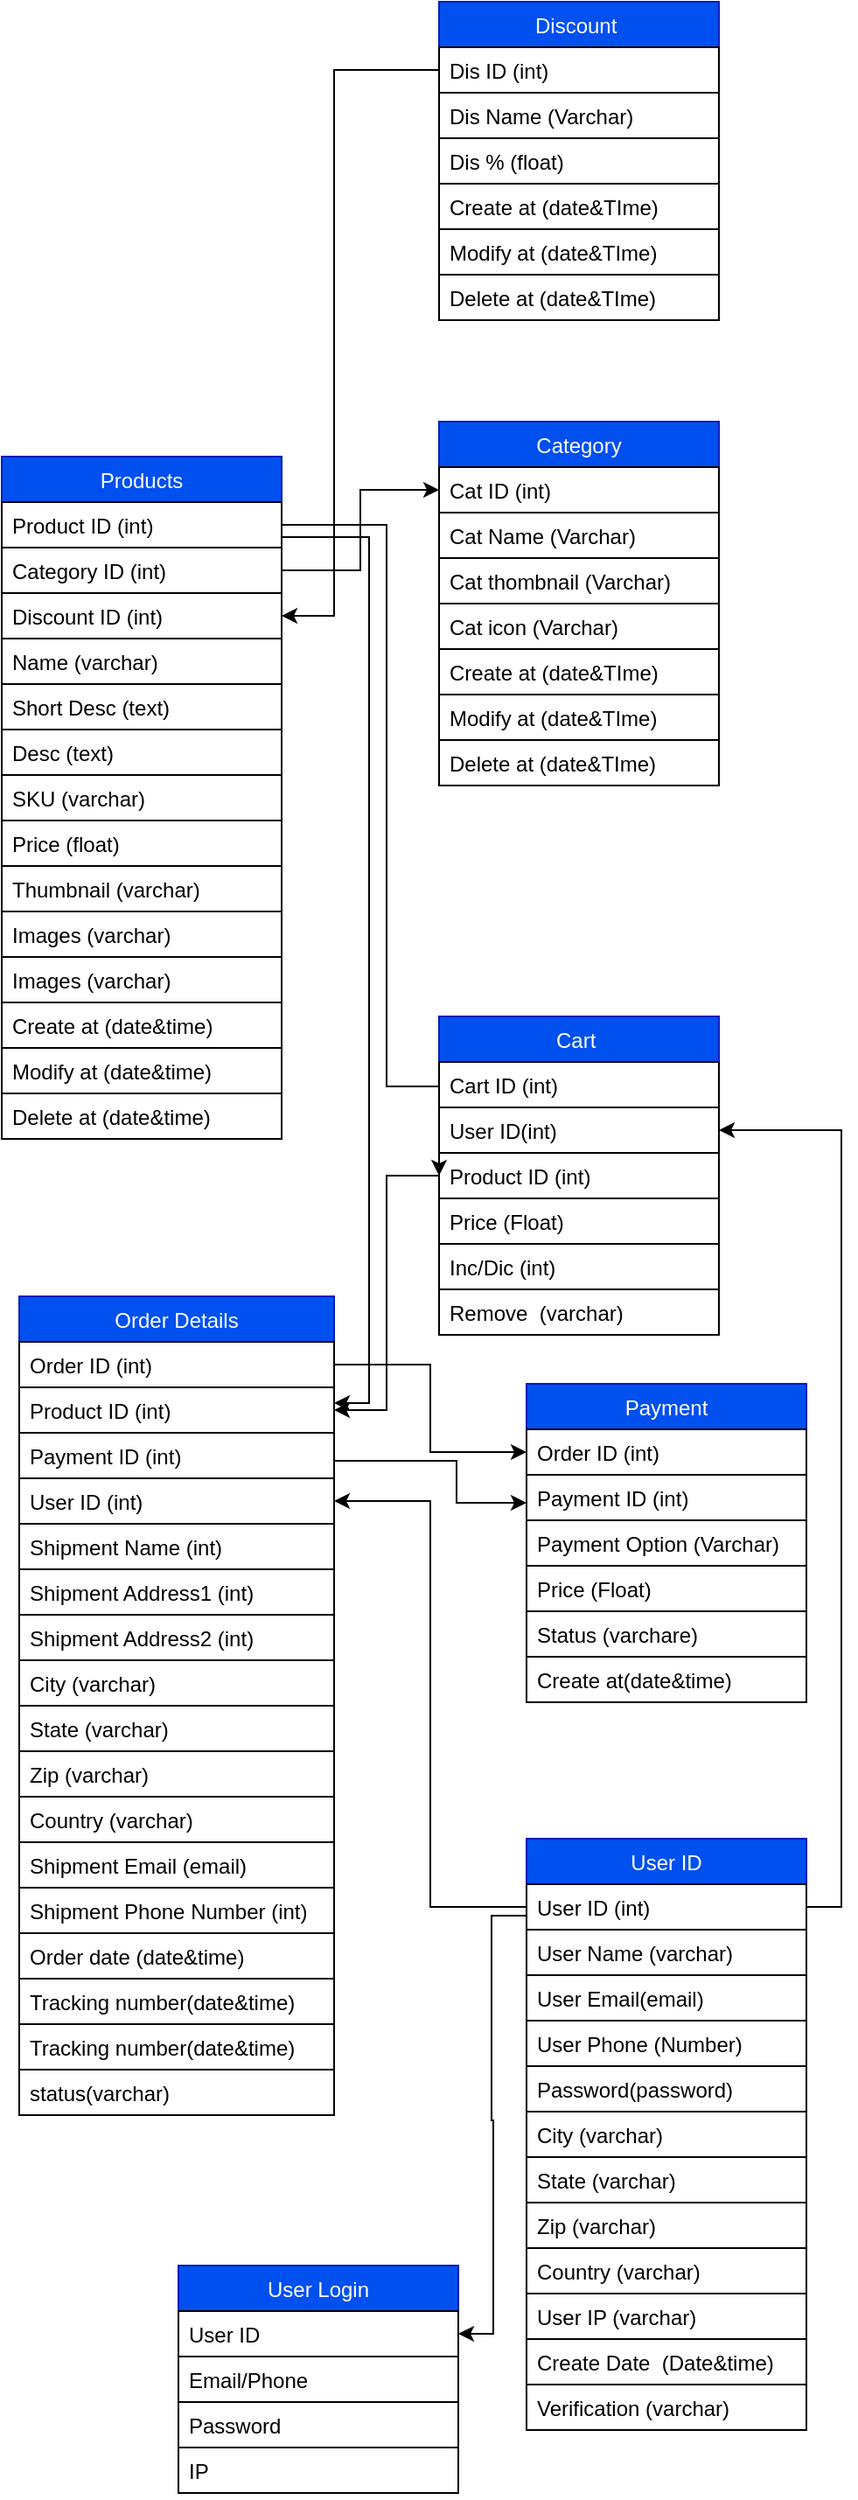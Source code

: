 <mxfile version="16.5.5" type="github">
  <diagram id="C5RBs43oDa-KdzZeNtuy" name="Page-1">
    <mxGraphModel dx="782" dy="649" grid="1" gridSize="10" guides="1" tooltips="1" connect="1" arrows="1" fold="1" page="1" pageScale="1" pageWidth="827" pageHeight="1169" math="0" shadow="0">
      <root>
        <mxCell id="WIyWlLk6GJQsqaUBKTNV-0" />
        <mxCell id="WIyWlLk6GJQsqaUBKTNV-1" parent="WIyWlLk6GJQsqaUBKTNV-0" />
        <mxCell id="zkfFHV4jXpPFQw0GAbJ--6" value="Products" style="swimlane;fontStyle=0;align=center;verticalAlign=top;childLayout=stackLayout;horizontal=1;startSize=26;horizontalStack=0;resizeParent=1;resizeLast=0;collapsible=1;marginBottom=0;rounded=0;shadow=0;strokeWidth=1;fillColor=#0050ef;strokeColor=#001DBC;fontColor=#ffffff;" parent="WIyWlLk6GJQsqaUBKTNV-1" vertex="1">
          <mxGeometry x="179" y="566" width="160" height="390" as="geometry">
            <mxRectangle x="130" y="380" width="160" height="26" as="alternateBounds" />
          </mxGeometry>
        </mxCell>
        <mxCell id="zkfFHV4jXpPFQw0GAbJ--7" value="Product ID (int) " style="text;align=left;verticalAlign=top;spacingLeft=4;spacingRight=4;overflow=hidden;rotatable=0;points=[[0,0.5],[1,0.5]];portConstraint=eastwest;strokeColor=default;" parent="zkfFHV4jXpPFQw0GAbJ--6" vertex="1">
          <mxGeometry y="26" width="160" height="26" as="geometry" />
        </mxCell>
        <mxCell id="e_UB0RFM0t49xpZZ-ceF-1" value="Category ID (int) " style="text;align=left;verticalAlign=top;spacingLeft=4;spacingRight=4;overflow=hidden;rotatable=0;points=[[0,0.5],[1,0.5]];portConstraint=eastwest;strokeColor=default;" vertex="1" parent="zkfFHV4jXpPFQw0GAbJ--6">
          <mxGeometry y="52" width="160" height="26" as="geometry" />
        </mxCell>
        <mxCell id="e_UB0RFM0t49xpZZ-ceF-4" value="Discount ID (int) " style="text;align=left;verticalAlign=top;spacingLeft=4;spacingRight=4;overflow=hidden;rotatable=0;points=[[0,0.5],[1,0.5]];portConstraint=eastwest;strokeColor=default;" vertex="1" parent="zkfFHV4jXpPFQw0GAbJ--6">
          <mxGeometry y="78" width="160" height="26" as="geometry" />
        </mxCell>
        <mxCell id="zkfFHV4jXpPFQw0GAbJ--8" value="Name (varchar) " style="text;align=left;verticalAlign=top;spacingLeft=4;spacingRight=4;overflow=hidden;rotatable=0;points=[[0,0.5],[1,0.5]];portConstraint=eastwest;rounded=0;shadow=0;html=0;strokeColor=default;" parent="zkfFHV4jXpPFQw0GAbJ--6" vertex="1">
          <mxGeometry y="104" width="160" height="26" as="geometry" />
        </mxCell>
        <mxCell id="zkfFHV4jXpPFQw0GAbJ--11" value="Short Desc (text)" style="text;align=left;verticalAlign=top;spacingLeft=4;spacingRight=4;overflow=hidden;rotatable=0;points=[[0,0.5],[1,0.5]];portConstraint=eastwest;strokeColor=default;" parent="zkfFHV4jXpPFQw0GAbJ--6" vertex="1">
          <mxGeometry y="130" width="160" height="26" as="geometry" />
        </mxCell>
        <mxCell id="e_UB0RFM0t49xpZZ-ceF-7" value="Desc (text)" style="text;align=left;verticalAlign=top;spacingLeft=4;spacingRight=4;overflow=hidden;rotatable=0;points=[[0,0.5],[1,0.5]];portConstraint=eastwest;strokeColor=default;" vertex="1" parent="zkfFHV4jXpPFQw0GAbJ--6">
          <mxGeometry y="156" width="160" height="26" as="geometry" />
        </mxCell>
        <mxCell id="e_UB0RFM0t49xpZZ-ceF-3" value="SKU (varchar)" style="text;align=left;verticalAlign=top;spacingLeft=4;spacingRight=4;overflow=hidden;rotatable=0;points=[[0,0.5],[1,0.5]];portConstraint=eastwest;strokeColor=default;" vertex="1" parent="zkfFHV4jXpPFQw0GAbJ--6">
          <mxGeometry y="182" width="160" height="26" as="geometry" />
        </mxCell>
        <mxCell id="e_UB0RFM0t49xpZZ-ceF-5" value="Price (float)" style="text;align=left;verticalAlign=top;spacingLeft=4;spacingRight=4;overflow=hidden;rotatable=0;points=[[0,0.5],[1,0.5]];portConstraint=eastwest;strokeColor=default;" vertex="1" parent="zkfFHV4jXpPFQw0GAbJ--6">
          <mxGeometry y="208" width="160" height="26" as="geometry" />
        </mxCell>
        <mxCell id="e_UB0RFM0t49xpZZ-ceF-6" value="Thumbnail (varchar)" style="text;align=left;verticalAlign=top;spacingLeft=4;spacingRight=4;overflow=hidden;rotatable=0;points=[[0,0.5],[1,0.5]];portConstraint=eastwest;strokeColor=default;" vertex="1" parent="zkfFHV4jXpPFQw0GAbJ--6">
          <mxGeometry y="234" width="160" height="26" as="geometry" />
        </mxCell>
        <mxCell id="e_UB0RFM0t49xpZZ-ceF-8" value="Images (varchar)" style="text;align=left;verticalAlign=top;spacingLeft=4;spacingRight=4;overflow=hidden;rotatable=0;points=[[0,0.5],[1,0.5]];portConstraint=eastwest;strokeColor=default;" vertex="1" parent="zkfFHV4jXpPFQw0GAbJ--6">
          <mxGeometry y="260" width="160" height="26" as="geometry" />
        </mxCell>
        <mxCell id="e_UB0RFM0t49xpZZ-ceF-9" value="Images (varchar)" style="text;align=left;verticalAlign=top;spacingLeft=4;spacingRight=4;overflow=hidden;rotatable=0;points=[[0,0.5],[1,0.5]];portConstraint=eastwest;strokeColor=default;" vertex="1" parent="zkfFHV4jXpPFQw0GAbJ--6">
          <mxGeometry y="286" width="160" height="26" as="geometry" />
        </mxCell>
        <mxCell id="e_UB0RFM0t49xpZZ-ceF-10" value="Create at (date&amp;time)" style="text;align=left;verticalAlign=top;spacingLeft=4;spacingRight=4;overflow=hidden;rotatable=0;points=[[0,0.5],[1,0.5]];portConstraint=eastwest;strokeColor=default;fillColor=none;gradientColor=none;" vertex="1" parent="zkfFHV4jXpPFQw0GAbJ--6">
          <mxGeometry y="312" width="160" height="26" as="geometry" />
        </mxCell>
        <mxCell id="e_UB0RFM0t49xpZZ-ceF-11" value="Modify at (date&amp;time)" style="text;align=left;verticalAlign=top;spacingLeft=4;spacingRight=4;overflow=hidden;rotatable=0;points=[[0,0.5],[1,0.5]];portConstraint=eastwest;strokeColor=default;fillColor=none;gradientColor=none;" vertex="1" parent="zkfFHV4jXpPFQw0GAbJ--6">
          <mxGeometry y="338" width="160" height="26" as="geometry" />
        </mxCell>
        <mxCell id="e_UB0RFM0t49xpZZ-ceF-12" value="Delete at (date&amp;time)" style="text;align=left;verticalAlign=top;spacingLeft=4;spacingRight=4;overflow=hidden;rotatable=0;points=[[0,0.5],[1,0.5]];portConstraint=eastwest;strokeColor=default;fillColor=none;gradientColor=none;" vertex="1" parent="zkfFHV4jXpPFQw0GAbJ--6">
          <mxGeometry y="364" width="160" height="26" as="geometry" />
        </mxCell>
        <mxCell id="zkfFHV4jXpPFQw0GAbJ--13" value="Category" style="swimlane;fontStyle=0;align=center;verticalAlign=top;childLayout=stackLayout;horizontal=1;startSize=26;horizontalStack=0;resizeParent=1;resizeLast=0;collapsible=1;marginBottom=0;rounded=0;shadow=0;strokeWidth=1;fillColor=#0050ef;fontColor=#ffffff;strokeColor=#001DBC;" parent="WIyWlLk6GJQsqaUBKTNV-1" vertex="1">
          <mxGeometry x="429" y="546" width="160" height="208" as="geometry">
            <mxRectangle x="340" y="380" width="170" height="26" as="alternateBounds" />
          </mxGeometry>
        </mxCell>
        <mxCell id="zkfFHV4jXpPFQw0GAbJ--14" value="Cat ID (int)" style="text;align=left;verticalAlign=top;spacingLeft=4;spacingRight=4;overflow=hidden;rotatable=0;points=[[0,0.5],[1,0.5]];portConstraint=eastwest;strokeColor=default;" parent="zkfFHV4jXpPFQw0GAbJ--13" vertex="1">
          <mxGeometry y="26" width="160" height="26" as="geometry" />
        </mxCell>
        <mxCell id="e_UB0RFM0t49xpZZ-ceF-16" value="Cat Name (Varchar)" style="text;align=left;verticalAlign=top;spacingLeft=4;spacingRight=4;overflow=hidden;rotatable=0;points=[[0,0.5],[1,0.5]];portConstraint=eastwest;strokeColor=default;" vertex="1" parent="zkfFHV4jXpPFQw0GAbJ--13">
          <mxGeometry y="52" width="160" height="26" as="geometry" />
        </mxCell>
        <mxCell id="e_UB0RFM0t49xpZZ-ceF-17" value="Cat thombnail (Varchar)" style="text;align=left;verticalAlign=top;spacingLeft=4;spacingRight=4;overflow=hidden;rotatable=0;points=[[0,0.5],[1,0.5]];portConstraint=eastwest;strokeColor=default;" vertex="1" parent="zkfFHV4jXpPFQw0GAbJ--13">
          <mxGeometry y="78" width="160" height="26" as="geometry" />
        </mxCell>
        <mxCell id="e_UB0RFM0t49xpZZ-ceF-18" value="Cat icon (Varchar)" style="text;align=left;verticalAlign=top;spacingLeft=4;spacingRight=4;overflow=hidden;rotatable=0;points=[[0,0.5],[1,0.5]];portConstraint=eastwest;strokeColor=default;" vertex="1" parent="zkfFHV4jXpPFQw0GAbJ--13">
          <mxGeometry y="104" width="160" height="26" as="geometry" />
        </mxCell>
        <mxCell id="e_UB0RFM0t49xpZZ-ceF-19" value="Create at (date&amp;TIme)" style="text;align=left;verticalAlign=top;spacingLeft=4;spacingRight=4;overflow=hidden;rotatable=0;points=[[0,0.5],[1,0.5]];portConstraint=eastwest;strokeColor=default;" vertex="1" parent="zkfFHV4jXpPFQw0GAbJ--13">
          <mxGeometry y="130" width="160" height="26" as="geometry" />
        </mxCell>
        <mxCell id="e_UB0RFM0t49xpZZ-ceF-20" value="Modify at (date&amp;TIme)" style="text;align=left;verticalAlign=top;spacingLeft=4;spacingRight=4;overflow=hidden;rotatable=0;points=[[0,0.5],[1,0.5]];portConstraint=eastwest;strokeColor=default;" vertex="1" parent="zkfFHV4jXpPFQw0GAbJ--13">
          <mxGeometry y="156" width="160" height="26" as="geometry" />
        </mxCell>
        <mxCell id="e_UB0RFM0t49xpZZ-ceF-21" value="Delete at (date&amp;TIme)" style="text;align=left;verticalAlign=top;spacingLeft=4;spacingRight=4;overflow=hidden;rotatable=0;points=[[0,0.5],[1,0.5]];portConstraint=eastwest;strokeColor=default;" vertex="1" parent="zkfFHV4jXpPFQw0GAbJ--13">
          <mxGeometry y="182" width="160" height="26" as="geometry" />
        </mxCell>
        <mxCell id="e_UB0RFM0t49xpZZ-ceF-23" style="edgeStyle=orthogonalEdgeStyle;rounded=0;orthogonalLoop=1;jettySize=auto;html=1;exitX=1;exitY=0.5;exitDx=0;exitDy=0;entryX=0;entryY=0.5;entryDx=0;entryDy=0;" edge="1" parent="WIyWlLk6GJQsqaUBKTNV-1" source="e_UB0RFM0t49xpZZ-ceF-1" target="zkfFHV4jXpPFQw0GAbJ--14">
          <mxGeometry relative="1" as="geometry">
            <mxPoint x="519" y="776" as="targetPoint" />
          </mxGeometry>
        </mxCell>
        <mxCell id="e_UB0RFM0t49xpZZ-ceF-25" value="Discount " style="swimlane;fontStyle=0;align=center;verticalAlign=top;childLayout=stackLayout;horizontal=1;startSize=26;horizontalStack=0;resizeParent=1;resizeLast=0;collapsible=1;marginBottom=0;rounded=0;shadow=0;strokeWidth=1;fillColor=#0050ef;fontColor=#ffffff;strokeColor=#001DBC;" vertex="1" parent="WIyWlLk6GJQsqaUBKTNV-1">
          <mxGeometry x="429" y="306" width="160" height="182" as="geometry">
            <mxRectangle x="340" y="380" width="170" height="26" as="alternateBounds" />
          </mxGeometry>
        </mxCell>
        <mxCell id="e_UB0RFM0t49xpZZ-ceF-26" value="Dis ID (int)" style="text;align=left;verticalAlign=top;spacingLeft=4;spacingRight=4;overflow=hidden;rotatable=0;points=[[0,0.5],[1,0.5]];portConstraint=eastwest;strokeColor=default;" vertex="1" parent="e_UB0RFM0t49xpZZ-ceF-25">
          <mxGeometry y="26" width="160" height="26" as="geometry" />
        </mxCell>
        <mxCell id="e_UB0RFM0t49xpZZ-ceF-27" value="Dis Name (Varchar)" style="text;align=left;verticalAlign=top;spacingLeft=4;spacingRight=4;overflow=hidden;rotatable=0;points=[[0,0.5],[1,0.5]];portConstraint=eastwest;strokeColor=default;" vertex="1" parent="e_UB0RFM0t49xpZZ-ceF-25">
          <mxGeometry y="52" width="160" height="26" as="geometry" />
        </mxCell>
        <mxCell id="e_UB0RFM0t49xpZZ-ceF-28" value="Dis % (float)" style="text;align=left;verticalAlign=top;spacingLeft=4;spacingRight=4;overflow=hidden;rotatable=0;points=[[0,0.5],[1,0.5]];portConstraint=eastwest;strokeColor=default;" vertex="1" parent="e_UB0RFM0t49xpZZ-ceF-25">
          <mxGeometry y="78" width="160" height="26" as="geometry" />
        </mxCell>
        <mxCell id="e_UB0RFM0t49xpZZ-ceF-30" value="Create at (date&amp;TIme)" style="text;align=left;verticalAlign=top;spacingLeft=4;spacingRight=4;overflow=hidden;rotatable=0;points=[[0,0.5],[1,0.5]];portConstraint=eastwest;strokeColor=default;" vertex="1" parent="e_UB0RFM0t49xpZZ-ceF-25">
          <mxGeometry y="104" width="160" height="26" as="geometry" />
        </mxCell>
        <mxCell id="e_UB0RFM0t49xpZZ-ceF-31" value="Modify at (date&amp;TIme)" style="text;align=left;verticalAlign=top;spacingLeft=4;spacingRight=4;overflow=hidden;rotatable=0;points=[[0,0.5],[1,0.5]];portConstraint=eastwest;strokeColor=default;" vertex="1" parent="e_UB0RFM0t49xpZZ-ceF-25">
          <mxGeometry y="130" width="160" height="26" as="geometry" />
        </mxCell>
        <mxCell id="e_UB0RFM0t49xpZZ-ceF-32" value="Delete at (date&amp;TIme)" style="text;align=left;verticalAlign=top;spacingLeft=4;spacingRight=4;overflow=hidden;rotatable=0;points=[[0,0.5],[1,0.5]];portConstraint=eastwest;strokeColor=default;" vertex="1" parent="e_UB0RFM0t49xpZZ-ceF-25">
          <mxGeometry y="156" width="160" height="26" as="geometry" />
        </mxCell>
        <mxCell id="e_UB0RFM0t49xpZZ-ceF-34" style="edgeStyle=orthogonalEdgeStyle;rounded=0;orthogonalLoop=1;jettySize=auto;html=1;exitX=0;exitY=0.5;exitDx=0;exitDy=0;entryX=1;entryY=0.5;entryDx=0;entryDy=0;" edge="1" parent="WIyWlLk6GJQsqaUBKTNV-1" source="e_UB0RFM0t49xpZZ-ceF-26" target="e_UB0RFM0t49xpZZ-ceF-4">
          <mxGeometry relative="1" as="geometry">
            <mxPoint x="359" y="656" as="targetPoint" />
            <Array as="points">
              <mxPoint x="369" y="345" />
              <mxPoint x="369" y="657" />
            </Array>
          </mxGeometry>
        </mxCell>
        <mxCell id="e_UB0RFM0t49xpZZ-ceF-35" value="Cart " style="swimlane;fontStyle=0;align=center;verticalAlign=top;childLayout=stackLayout;horizontal=1;startSize=26;horizontalStack=0;resizeParent=1;resizeLast=0;collapsible=1;marginBottom=0;rounded=0;shadow=0;strokeWidth=1;fillColor=#0050ef;fontColor=#ffffff;strokeColor=#001DBC;" vertex="1" parent="WIyWlLk6GJQsqaUBKTNV-1">
          <mxGeometry x="429" y="886" width="160" height="182" as="geometry">
            <mxRectangle x="340" y="380" width="170" height="26" as="alternateBounds" />
          </mxGeometry>
        </mxCell>
        <mxCell id="e_UB0RFM0t49xpZZ-ceF-36" value="Cart ID (int)" style="text;align=left;verticalAlign=top;spacingLeft=4;spacingRight=4;overflow=hidden;rotatable=0;points=[[0,0.5],[1,0.5]];portConstraint=eastwest;strokeColor=default;" vertex="1" parent="e_UB0RFM0t49xpZZ-ceF-35">
          <mxGeometry y="26" width="160" height="26" as="geometry" />
        </mxCell>
        <mxCell id="e_UB0RFM0t49xpZZ-ceF-96" value="User ID(int)" style="text;align=left;verticalAlign=top;spacingLeft=4;spacingRight=4;overflow=hidden;rotatable=0;points=[[0,0.5],[1,0.5]];portConstraint=eastwest;strokeColor=default;" vertex="1" parent="e_UB0RFM0t49xpZZ-ceF-35">
          <mxGeometry y="52" width="160" height="26" as="geometry" />
        </mxCell>
        <mxCell id="e_UB0RFM0t49xpZZ-ceF-37" value="Product ID (int)" style="text;align=left;verticalAlign=top;spacingLeft=4;spacingRight=4;overflow=hidden;rotatable=0;points=[[0,0.5],[1,0.5]];portConstraint=eastwest;strokeColor=default;" vertex="1" parent="e_UB0RFM0t49xpZZ-ceF-35">
          <mxGeometry y="78" width="160" height="26" as="geometry" />
        </mxCell>
        <mxCell id="e_UB0RFM0t49xpZZ-ceF-55" value="Price (Float)" style="text;align=left;verticalAlign=top;spacingLeft=4;spacingRight=4;overflow=hidden;rotatable=0;points=[[0,0.5],[1,0.5]];portConstraint=eastwest;strokeColor=default;" vertex="1" parent="e_UB0RFM0t49xpZZ-ceF-35">
          <mxGeometry y="104" width="160" height="26" as="geometry" />
        </mxCell>
        <mxCell id="e_UB0RFM0t49xpZZ-ceF-39" value="Inc/Dic (int)" style="text;align=left;verticalAlign=top;spacingLeft=4;spacingRight=4;overflow=hidden;rotatable=0;points=[[0,0.5],[1,0.5]];portConstraint=eastwest;strokeColor=default;" vertex="1" parent="e_UB0RFM0t49xpZZ-ceF-35">
          <mxGeometry y="130" width="160" height="26" as="geometry" />
        </mxCell>
        <mxCell id="e_UB0RFM0t49xpZZ-ceF-42" value="Remove  (varchar)" style="text;align=left;verticalAlign=top;spacingLeft=4;spacingRight=4;overflow=hidden;rotatable=0;points=[[0,0.5],[1,0.5]];portConstraint=eastwest;strokeColor=default;" vertex="1" parent="e_UB0RFM0t49xpZZ-ceF-35">
          <mxGeometry y="156" width="160" height="26" as="geometry" />
        </mxCell>
        <mxCell id="e_UB0RFM0t49xpZZ-ceF-44" style="edgeStyle=orthogonalEdgeStyle;rounded=0;orthogonalLoop=1;jettySize=auto;html=1;exitX=1;exitY=0.5;exitDx=0;exitDy=0;entryX=0;entryY=0.5;entryDx=0;entryDy=0;" edge="1" parent="WIyWlLk6GJQsqaUBKTNV-1" source="zkfFHV4jXpPFQw0GAbJ--7" target="e_UB0RFM0t49xpZZ-ceF-37">
          <mxGeometry relative="1" as="geometry">
            <mxPoint x="409" y="946" as="targetPoint" />
            <Array as="points">
              <mxPoint x="399" y="605" />
              <mxPoint x="399" y="926" />
              <mxPoint x="429" y="926" />
            </Array>
          </mxGeometry>
        </mxCell>
        <mxCell id="e_UB0RFM0t49xpZZ-ceF-45" value="Order Details" style="swimlane;fontStyle=0;align=center;verticalAlign=top;childLayout=stackLayout;horizontal=1;startSize=26;horizontalStack=0;resizeParent=1;resizeLast=0;collapsible=1;marginBottom=0;rounded=0;shadow=0;strokeWidth=1;fillColor=#0050ef;fontColor=#ffffff;strokeColor=#001DBC;" vertex="1" parent="WIyWlLk6GJQsqaUBKTNV-1">
          <mxGeometry x="189" y="1046" width="180" height="468" as="geometry">
            <mxRectangle x="340" y="380" width="170" height="26" as="alternateBounds" />
          </mxGeometry>
        </mxCell>
        <mxCell id="e_UB0RFM0t49xpZZ-ceF-46" value="Order ID (int)" style="text;align=left;verticalAlign=top;spacingLeft=4;spacingRight=4;overflow=hidden;rotatable=0;points=[[0,0.5],[1,0.5]];portConstraint=eastwest;strokeColor=default;" vertex="1" parent="e_UB0RFM0t49xpZZ-ceF-45">
          <mxGeometry y="26" width="180" height="26" as="geometry" />
        </mxCell>
        <mxCell id="e_UB0RFM0t49xpZZ-ceF-47" value="Product ID (int)" style="text;align=left;verticalAlign=top;spacingLeft=4;spacingRight=4;overflow=hidden;rotatable=0;points=[[0,0.5],[1,0.5]];portConstraint=eastwest;strokeColor=default;" vertex="1" parent="e_UB0RFM0t49xpZZ-ceF-45">
          <mxGeometry y="52" width="180" height="26" as="geometry" />
        </mxCell>
        <mxCell id="e_UB0RFM0t49xpZZ-ceF-62" value="Payment ID (int)" style="text;align=left;verticalAlign=top;spacingLeft=4;spacingRight=4;overflow=hidden;rotatable=0;points=[[0,0.5],[1,0.5]];portConstraint=eastwest;strokeColor=default;" vertex="1" parent="e_UB0RFM0t49xpZZ-ceF-45">
          <mxGeometry y="78" width="180" height="26" as="geometry" />
        </mxCell>
        <mxCell id="e_UB0RFM0t49xpZZ-ceF-77" value="User ID (int)" style="text;align=left;verticalAlign=top;spacingLeft=4;spacingRight=4;overflow=hidden;rotatable=0;points=[[0,0.5],[1,0.5]];portConstraint=eastwest;strokeColor=default;" vertex="1" parent="e_UB0RFM0t49xpZZ-ceF-45">
          <mxGeometry y="104" width="180" height="26" as="geometry" />
        </mxCell>
        <mxCell id="e_UB0RFM0t49xpZZ-ceF-48" value="Shipment Name (int)" style="text;align=left;verticalAlign=top;spacingLeft=4;spacingRight=4;overflow=hidden;rotatable=0;points=[[0,0.5],[1,0.5]];portConstraint=eastwest;strokeColor=default;" vertex="1" parent="e_UB0RFM0t49xpZZ-ceF-45">
          <mxGeometry y="130" width="180" height="26" as="geometry" />
        </mxCell>
        <mxCell id="e_UB0RFM0t49xpZZ-ceF-50" value="Shipment Address1 (int)" style="text;align=left;verticalAlign=top;spacingLeft=4;spacingRight=4;overflow=hidden;rotatable=0;points=[[0,0.5],[1,0.5]];portConstraint=eastwest;strokeColor=default;" vertex="1" parent="e_UB0RFM0t49xpZZ-ceF-45">
          <mxGeometry y="156" width="180" height="26" as="geometry" />
        </mxCell>
        <mxCell id="e_UB0RFM0t49xpZZ-ceF-51" value="Shipment Address2 (int)" style="text;align=left;verticalAlign=top;spacingLeft=4;spacingRight=4;overflow=hidden;rotatable=0;points=[[0,0.5],[1,0.5]];portConstraint=eastwest;strokeColor=default;" vertex="1" parent="e_UB0RFM0t49xpZZ-ceF-45">
          <mxGeometry y="182" width="180" height="26" as="geometry" />
        </mxCell>
        <mxCell id="e_UB0RFM0t49xpZZ-ceF-56" value="City (varchar)" style="text;align=left;verticalAlign=top;spacingLeft=4;spacingRight=4;overflow=hidden;rotatable=0;points=[[0,0.5],[1,0.5]];portConstraint=eastwest;strokeColor=default;" vertex="1" parent="e_UB0RFM0t49xpZZ-ceF-45">
          <mxGeometry y="208" width="180" height="26" as="geometry" />
        </mxCell>
        <mxCell id="e_UB0RFM0t49xpZZ-ceF-57" value="State (varchar)" style="text;align=left;verticalAlign=top;spacingLeft=4;spacingRight=4;overflow=hidden;rotatable=0;points=[[0,0.5],[1,0.5]];portConstraint=eastwest;strokeColor=default;" vertex="1" parent="e_UB0RFM0t49xpZZ-ceF-45">
          <mxGeometry y="234" width="180" height="26" as="geometry" />
        </mxCell>
        <mxCell id="e_UB0RFM0t49xpZZ-ceF-58" value="Zip (varchar)" style="text;align=left;verticalAlign=top;spacingLeft=4;spacingRight=4;overflow=hidden;rotatable=0;points=[[0,0.5],[1,0.5]];portConstraint=eastwest;strokeColor=default;" vertex="1" parent="e_UB0RFM0t49xpZZ-ceF-45">
          <mxGeometry y="260" width="180" height="26" as="geometry" />
        </mxCell>
        <mxCell id="e_UB0RFM0t49xpZZ-ceF-59" value="Country (varchar)" style="text;align=left;verticalAlign=top;spacingLeft=4;spacingRight=4;overflow=hidden;rotatable=0;points=[[0,0.5],[1,0.5]];portConstraint=eastwest;strokeColor=default;" vertex="1" parent="e_UB0RFM0t49xpZZ-ceF-45">
          <mxGeometry y="286" width="180" height="26" as="geometry" />
        </mxCell>
        <mxCell id="e_UB0RFM0t49xpZZ-ceF-52" value="Shipment Email (email)" style="text;align=left;verticalAlign=top;spacingLeft=4;spacingRight=4;overflow=hidden;rotatable=0;points=[[0,0.5],[1,0.5]];portConstraint=eastwest;strokeColor=default;" vertex="1" parent="e_UB0RFM0t49xpZZ-ceF-45">
          <mxGeometry y="312" width="180" height="26" as="geometry" />
        </mxCell>
        <mxCell id="e_UB0RFM0t49xpZZ-ceF-53" value="Shipment Phone Number (int)" style="text;align=left;verticalAlign=top;spacingLeft=4;spacingRight=4;overflow=hidden;rotatable=0;points=[[0,0.5],[1,0.5]];portConstraint=eastwest;strokeColor=default;" vertex="1" parent="e_UB0RFM0t49xpZZ-ceF-45">
          <mxGeometry y="338" width="180" height="26" as="geometry" />
        </mxCell>
        <mxCell id="e_UB0RFM0t49xpZZ-ceF-54" value="Order date (date&amp;time)" style="text;align=left;verticalAlign=top;spacingLeft=4;spacingRight=4;overflow=hidden;rotatable=0;points=[[0,0.5],[1,0.5]];portConstraint=eastwest;strokeColor=default;" vertex="1" parent="e_UB0RFM0t49xpZZ-ceF-45">
          <mxGeometry y="364" width="180" height="26" as="geometry" />
        </mxCell>
        <mxCell id="e_UB0RFM0t49xpZZ-ceF-60" value="Tracking number(date&amp;time)" style="text;align=left;verticalAlign=top;spacingLeft=4;spacingRight=4;overflow=hidden;rotatable=0;points=[[0,0.5],[1,0.5]];portConstraint=eastwest;strokeColor=default;" vertex="1" parent="e_UB0RFM0t49xpZZ-ceF-45">
          <mxGeometry y="390" width="180" height="26" as="geometry" />
        </mxCell>
        <mxCell id="e_UB0RFM0t49xpZZ-ceF-61" value="Tracking number(date&amp;time)" style="text;align=left;verticalAlign=top;spacingLeft=4;spacingRight=4;overflow=hidden;rotatable=0;points=[[0,0.5],[1,0.5]];portConstraint=eastwest;strokeColor=default;" vertex="1" parent="e_UB0RFM0t49xpZZ-ceF-45">
          <mxGeometry y="416" width="180" height="26" as="geometry" />
        </mxCell>
        <mxCell id="e_UB0RFM0t49xpZZ-ceF-98" value="status(varchar)" style="text;align=left;verticalAlign=top;spacingLeft=4;spacingRight=4;overflow=hidden;rotatable=0;points=[[0,0.5],[1,0.5]];portConstraint=eastwest;strokeColor=default;" vertex="1" parent="e_UB0RFM0t49xpZZ-ceF-45">
          <mxGeometry y="442" width="180" height="26" as="geometry" />
        </mxCell>
        <mxCell id="e_UB0RFM0t49xpZZ-ceF-64" style="edgeStyle=orthogonalEdgeStyle;rounded=0;orthogonalLoop=1;jettySize=auto;html=1;exitX=1;exitY=0.5;exitDx=0;exitDy=0;entryX=1;entryY=0.5;entryDx=0;entryDy=0;" edge="1" parent="WIyWlLk6GJQsqaUBKTNV-1">
          <mxGeometry relative="1" as="geometry">
            <mxPoint x="339" y="601" as="sourcePoint" />
            <mxPoint x="369" y="1107.0" as="targetPoint" />
            <Array as="points">
              <mxPoint x="339" y="612" />
              <mxPoint x="389" y="612" />
              <mxPoint x="389" y="1107" />
            </Array>
          </mxGeometry>
        </mxCell>
        <mxCell id="e_UB0RFM0t49xpZZ-ceF-66" style="edgeStyle=orthogonalEdgeStyle;rounded=0;orthogonalLoop=1;jettySize=auto;html=1;exitX=0;exitY=0.5;exitDx=0;exitDy=0;entryX=1;entryY=0.5;entryDx=0;entryDy=0;" edge="1" parent="WIyWlLk6GJQsqaUBKTNV-1" source="e_UB0RFM0t49xpZZ-ceF-37" target="e_UB0RFM0t49xpZZ-ceF-47">
          <mxGeometry relative="1" as="geometry" />
        </mxCell>
        <mxCell id="e_UB0RFM0t49xpZZ-ceF-67" value="Payment" style="swimlane;fontStyle=0;align=center;verticalAlign=top;childLayout=stackLayout;horizontal=1;startSize=26;horizontalStack=0;resizeParent=1;resizeLast=0;collapsible=1;marginBottom=0;rounded=0;shadow=0;strokeWidth=1;fillColor=#0050ef;fontColor=#ffffff;strokeColor=#001DBC;" vertex="1" parent="WIyWlLk6GJQsqaUBKTNV-1">
          <mxGeometry x="479" y="1096" width="160" height="182" as="geometry">
            <mxRectangle x="340" y="380" width="170" height="26" as="alternateBounds" />
          </mxGeometry>
        </mxCell>
        <mxCell id="e_UB0RFM0t49xpZZ-ceF-68" value="Order ID (int)" style="text;align=left;verticalAlign=top;spacingLeft=4;spacingRight=4;overflow=hidden;rotatable=0;points=[[0,0.5],[1,0.5]];portConstraint=eastwest;strokeColor=default;" vertex="1" parent="e_UB0RFM0t49xpZZ-ceF-67">
          <mxGeometry y="26" width="160" height="26" as="geometry" />
        </mxCell>
        <mxCell id="e_UB0RFM0t49xpZZ-ceF-73" value="Payment ID (int)" style="text;align=left;verticalAlign=top;spacingLeft=4;spacingRight=4;overflow=hidden;rotatable=0;points=[[0,0.5],[1,0.5]];portConstraint=eastwest;strokeColor=default;" vertex="1" parent="e_UB0RFM0t49xpZZ-ceF-67">
          <mxGeometry y="52" width="160" height="26" as="geometry" />
        </mxCell>
        <mxCell id="e_UB0RFM0t49xpZZ-ceF-69" value="Payment Option (Varchar)" style="text;align=left;verticalAlign=top;spacingLeft=4;spacingRight=4;overflow=hidden;rotatable=0;points=[[0,0.5],[1,0.5]];portConstraint=eastwest;strokeColor=default;" vertex="1" parent="e_UB0RFM0t49xpZZ-ceF-67">
          <mxGeometry y="78" width="160" height="26" as="geometry" />
        </mxCell>
        <mxCell id="e_UB0RFM0t49xpZZ-ceF-70" value="Price (Float)" style="text;align=left;verticalAlign=top;spacingLeft=4;spacingRight=4;overflow=hidden;rotatable=0;points=[[0,0.5],[1,0.5]];portConstraint=eastwest;strokeColor=default;" vertex="1" parent="e_UB0RFM0t49xpZZ-ceF-67">
          <mxGeometry y="104" width="160" height="26" as="geometry" />
        </mxCell>
        <mxCell id="e_UB0RFM0t49xpZZ-ceF-71" value="Status (varchare)" style="text;align=left;verticalAlign=top;spacingLeft=4;spacingRight=4;overflow=hidden;rotatable=0;points=[[0,0.5],[1,0.5]];portConstraint=eastwest;strokeColor=default;" vertex="1" parent="e_UB0RFM0t49xpZZ-ceF-67">
          <mxGeometry y="130" width="160" height="26" as="geometry" />
        </mxCell>
        <mxCell id="e_UB0RFM0t49xpZZ-ceF-72" value="Create at(date&amp;time)" style="text;align=left;verticalAlign=top;spacingLeft=4;spacingRight=4;overflow=hidden;rotatable=0;points=[[0,0.5],[1,0.5]];portConstraint=eastwest;strokeColor=default;" vertex="1" parent="e_UB0RFM0t49xpZZ-ceF-67">
          <mxGeometry y="156" width="160" height="26" as="geometry" />
        </mxCell>
        <mxCell id="e_UB0RFM0t49xpZZ-ceF-75" style="edgeStyle=orthogonalEdgeStyle;rounded=0;orthogonalLoop=1;jettySize=auto;html=1;exitX=1;exitY=0.5;exitDx=0;exitDy=0;entryX=0;entryY=0.5;entryDx=0;entryDy=0;" edge="1" parent="WIyWlLk6GJQsqaUBKTNV-1" source="e_UB0RFM0t49xpZZ-ceF-46" target="e_UB0RFM0t49xpZZ-ceF-68">
          <mxGeometry relative="1" as="geometry">
            <mxPoint x="469" y="1146" as="targetPoint" />
          </mxGeometry>
        </mxCell>
        <mxCell id="e_UB0RFM0t49xpZZ-ceF-76" style="edgeStyle=orthogonalEdgeStyle;rounded=0;orthogonalLoop=1;jettySize=auto;html=1;exitX=1;exitY=0.5;exitDx=0;exitDy=0;entryX=0;entryY=0.5;entryDx=0;entryDy=0;" edge="1" parent="WIyWlLk6GJQsqaUBKTNV-1">
          <mxGeometry relative="1" as="geometry">
            <mxPoint x="369" y="1140" as="sourcePoint" />
            <mxPoint x="479" y="1164.0" as="targetPoint" />
            <Array as="points">
              <mxPoint x="439" y="1140" />
              <mxPoint x="439" y="1164" />
            </Array>
          </mxGeometry>
        </mxCell>
        <mxCell id="e_UB0RFM0t49xpZZ-ceF-78" value="User ID" style="swimlane;fontStyle=0;align=center;verticalAlign=top;childLayout=stackLayout;horizontal=1;startSize=26;horizontalStack=0;resizeParent=1;resizeLast=0;collapsible=1;marginBottom=0;rounded=0;shadow=0;strokeWidth=1;fillColor=#0050ef;fontColor=#ffffff;strokeColor=#001DBC;" vertex="1" parent="WIyWlLk6GJQsqaUBKTNV-1">
          <mxGeometry x="479" y="1356" width="160" height="338" as="geometry">
            <mxRectangle x="340" y="380" width="170" height="26" as="alternateBounds" />
          </mxGeometry>
        </mxCell>
        <mxCell id="e_UB0RFM0t49xpZZ-ceF-79" value="User ID (int)" style="text;align=left;verticalAlign=top;spacingLeft=4;spacingRight=4;overflow=hidden;rotatable=0;points=[[0,0.5],[1,0.5]];portConstraint=eastwest;strokeColor=default;" vertex="1" parent="e_UB0RFM0t49xpZZ-ceF-78">
          <mxGeometry y="26" width="160" height="26" as="geometry" />
        </mxCell>
        <mxCell id="e_UB0RFM0t49xpZZ-ceF-80" value="User Name (varchar)" style="text;align=left;verticalAlign=top;spacingLeft=4;spacingRight=4;overflow=hidden;rotatable=0;points=[[0,0.5],[1,0.5]];portConstraint=eastwest;strokeColor=default;" vertex="1" parent="e_UB0RFM0t49xpZZ-ceF-78">
          <mxGeometry y="52" width="160" height="26" as="geometry" />
        </mxCell>
        <mxCell id="e_UB0RFM0t49xpZZ-ceF-81" value="User Email(email)" style="text;align=left;verticalAlign=top;spacingLeft=4;spacingRight=4;overflow=hidden;rotatable=0;points=[[0,0.5],[1,0.5]];portConstraint=eastwest;strokeColor=default;" vertex="1" parent="e_UB0RFM0t49xpZZ-ceF-78">
          <mxGeometry y="78" width="160" height="26" as="geometry" />
        </mxCell>
        <mxCell id="e_UB0RFM0t49xpZZ-ceF-85" value="User Phone (Number)" style="text;align=left;verticalAlign=top;spacingLeft=4;spacingRight=4;overflow=hidden;rotatable=0;points=[[0,0.5],[1,0.5]];portConstraint=eastwest;strokeColor=default;" vertex="1" parent="e_UB0RFM0t49xpZZ-ceF-78">
          <mxGeometry y="104" width="160" height="26" as="geometry" />
        </mxCell>
        <mxCell id="e_UB0RFM0t49xpZZ-ceF-93" value="Password(password)" style="text;align=left;verticalAlign=top;spacingLeft=4;spacingRight=4;overflow=hidden;rotatable=0;points=[[0,0.5],[1,0.5]];portConstraint=eastwest;strokeColor=default;" vertex="1" parent="e_UB0RFM0t49xpZZ-ceF-78">
          <mxGeometry y="130" width="160" height="26" as="geometry" />
        </mxCell>
        <mxCell id="e_UB0RFM0t49xpZZ-ceF-86" value="City (varchar)" style="text;align=left;verticalAlign=top;spacingLeft=4;spacingRight=4;overflow=hidden;rotatable=0;points=[[0,0.5],[1,0.5]];portConstraint=eastwest;strokeColor=default;" vertex="1" parent="e_UB0RFM0t49xpZZ-ceF-78">
          <mxGeometry y="156" width="160" height="26" as="geometry" />
        </mxCell>
        <mxCell id="e_UB0RFM0t49xpZZ-ceF-87" value="State (varchar)" style="text;align=left;verticalAlign=top;spacingLeft=4;spacingRight=4;overflow=hidden;rotatable=0;points=[[0,0.5],[1,0.5]];portConstraint=eastwest;strokeColor=default;" vertex="1" parent="e_UB0RFM0t49xpZZ-ceF-78">
          <mxGeometry y="182" width="160" height="26" as="geometry" />
        </mxCell>
        <mxCell id="e_UB0RFM0t49xpZZ-ceF-88" value="Zip (varchar)" style="text;align=left;verticalAlign=top;spacingLeft=4;spacingRight=4;overflow=hidden;rotatable=0;points=[[0,0.5],[1,0.5]];portConstraint=eastwest;strokeColor=default;" vertex="1" parent="e_UB0RFM0t49xpZZ-ceF-78">
          <mxGeometry y="208" width="160" height="26" as="geometry" />
        </mxCell>
        <mxCell id="e_UB0RFM0t49xpZZ-ceF-89" value="Country (varchar)" style="text;align=left;verticalAlign=top;spacingLeft=4;spacingRight=4;overflow=hidden;rotatable=0;points=[[0,0.5],[1,0.5]];portConstraint=eastwest;strokeColor=default;" vertex="1" parent="e_UB0RFM0t49xpZZ-ceF-78">
          <mxGeometry y="234" width="160" height="26" as="geometry" />
        </mxCell>
        <mxCell id="e_UB0RFM0t49xpZZ-ceF-90" value="User IP (varchar)" style="text;align=left;verticalAlign=top;spacingLeft=4;spacingRight=4;overflow=hidden;rotatable=0;points=[[0,0.5],[1,0.5]];portConstraint=eastwest;strokeColor=default;" vertex="1" parent="e_UB0RFM0t49xpZZ-ceF-78">
          <mxGeometry y="260" width="160" height="26" as="geometry" />
        </mxCell>
        <mxCell id="e_UB0RFM0t49xpZZ-ceF-91" value="Create Date  (Date&amp;time)" style="text;align=left;verticalAlign=top;spacingLeft=4;spacingRight=4;overflow=hidden;rotatable=0;points=[[0,0.5],[1,0.5]];portConstraint=eastwest;strokeColor=default;" vertex="1" parent="e_UB0RFM0t49xpZZ-ceF-78">
          <mxGeometry y="286" width="160" height="26" as="geometry" />
        </mxCell>
        <mxCell id="e_UB0RFM0t49xpZZ-ceF-92" value="Verification (varchar)" style="text;align=left;verticalAlign=top;spacingLeft=4;spacingRight=4;overflow=hidden;rotatable=0;points=[[0,0.5],[1,0.5]];portConstraint=eastwest;strokeColor=default;" vertex="1" parent="e_UB0RFM0t49xpZZ-ceF-78">
          <mxGeometry y="312" width="160" height="26" as="geometry" />
        </mxCell>
        <mxCell id="e_UB0RFM0t49xpZZ-ceF-95" style="edgeStyle=orthogonalEdgeStyle;rounded=0;orthogonalLoop=1;jettySize=auto;html=1;exitX=0;exitY=0.5;exitDx=0;exitDy=0;entryX=1;entryY=0.5;entryDx=0;entryDy=0;" edge="1" parent="WIyWlLk6GJQsqaUBKTNV-1" source="e_UB0RFM0t49xpZZ-ceF-79" target="e_UB0RFM0t49xpZZ-ceF-77">
          <mxGeometry relative="1" as="geometry" />
        </mxCell>
        <mxCell id="e_UB0RFM0t49xpZZ-ceF-97" style="edgeStyle=orthogonalEdgeStyle;rounded=0;orthogonalLoop=1;jettySize=auto;html=1;exitX=1;exitY=0.5;exitDx=0;exitDy=0;entryX=1;entryY=0.5;entryDx=0;entryDy=0;" edge="1" parent="WIyWlLk6GJQsqaUBKTNV-1" source="e_UB0RFM0t49xpZZ-ceF-79" target="e_UB0RFM0t49xpZZ-ceF-96">
          <mxGeometry relative="1" as="geometry" />
        </mxCell>
        <mxCell id="e_UB0RFM0t49xpZZ-ceF-99" value="User Login" style="swimlane;fontStyle=0;align=center;verticalAlign=top;childLayout=stackLayout;horizontal=1;startSize=26;horizontalStack=0;resizeParent=1;resizeLast=0;collapsible=1;marginBottom=0;rounded=0;shadow=0;strokeWidth=1;fillColor=#0050ef;fontColor=#ffffff;strokeColor=#001DBC;" vertex="1" parent="WIyWlLk6GJQsqaUBKTNV-1">
          <mxGeometry x="280" y="1600" width="160" height="130" as="geometry">
            <mxRectangle x="340" y="380" width="170" height="26" as="alternateBounds" />
          </mxGeometry>
        </mxCell>
        <mxCell id="e_UB0RFM0t49xpZZ-ceF-100" value="User ID " style="text;align=left;verticalAlign=top;spacingLeft=4;spacingRight=4;overflow=hidden;rotatable=0;points=[[0,0.5],[1,0.5]];portConstraint=eastwest;strokeColor=default;" vertex="1" parent="e_UB0RFM0t49xpZZ-ceF-99">
          <mxGeometry y="26" width="160" height="26" as="geometry" />
        </mxCell>
        <mxCell id="e_UB0RFM0t49xpZZ-ceF-101" value="Email/Phone" style="text;align=left;verticalAlign=top;spacingLeft=4;spacingRight=4;overflow=hidden;rotatable=0;points=[[0,0.5],[1,0.5]];portConstraint=eastwest;strokeColor=default;" vertex="1" parent="e_UB0RFM0t49xpZZ-ceF-99">
          <mxGeometry y="52" width="160" height="26" as="geometry" />
        </mxCell>
        <mxCell id="e_UB0RFM0t49xpZZ-ceF-102" value="Password" style="text;align=left;verticalAlign=top;spacingLeft=4;spacingRight=4;overflow=hidden;rotatable=0;points=[[0,0.5],[1,0.5]];portConstraint=eastwest;strokeColor=default;" vertex="1" parent="e_UB0RFM0t49xpZZ-ceF-99">
          <mxGeometry y="78" width="160" height="26" as="geometry" />
        </mxCell>
        <mxCell id="e_UB0RFM0t49xpZZ-ceF-103" value="IP" style="text;align=left;verticalAlign=top;spacingLeft=4;spacingRight=4;overflow=hidden;rotatable=0;points=[[0,0.5],[1,0.5]];portConstraint=eastwest;strokeColor=default;" vertex="1" parent="e_UB0RFM0t49xpZZ-ceF-99">
          <mxGeometry y="104" width="160" height="26" as="geometry" />
        </mxCell>
        <mxCell id="e_UB0RFM0t49xpZZ-ceF-108" style="edgeStyle=orthogonalEdgeStyle;rounded=0;orthogonalLoop=1;jettySize=auto;html=1;exitX=0;exitY=0.5;exitDx=0;exitDy=0;entryX=1;entryY=0.5;entryDx=0;entryDy=0;" edge="1" parent="WIyWlLk6GJQsqaUBKTNV-1" source="e_UB0RFM0t49xpZZ-ceF-79" target="e_UB0RFM0t49xpZZ-ceF-100">
          <mxGeometry relative="1" as="geometry">
            <Array as="points">
              <mxPoint x="479" y="1400" />
              <mxPoint x="459" y="1400" />
              <mxPoint x="459" y="1517" />
              <mxPoint x="460" y="1517" />
              <mxPoint x="460" y="1639" />
            </Array>
          </mxGeometry>
        </mxCell>
      </root>
    </mxGraphModel>
  </diagram>
</mxfile>
